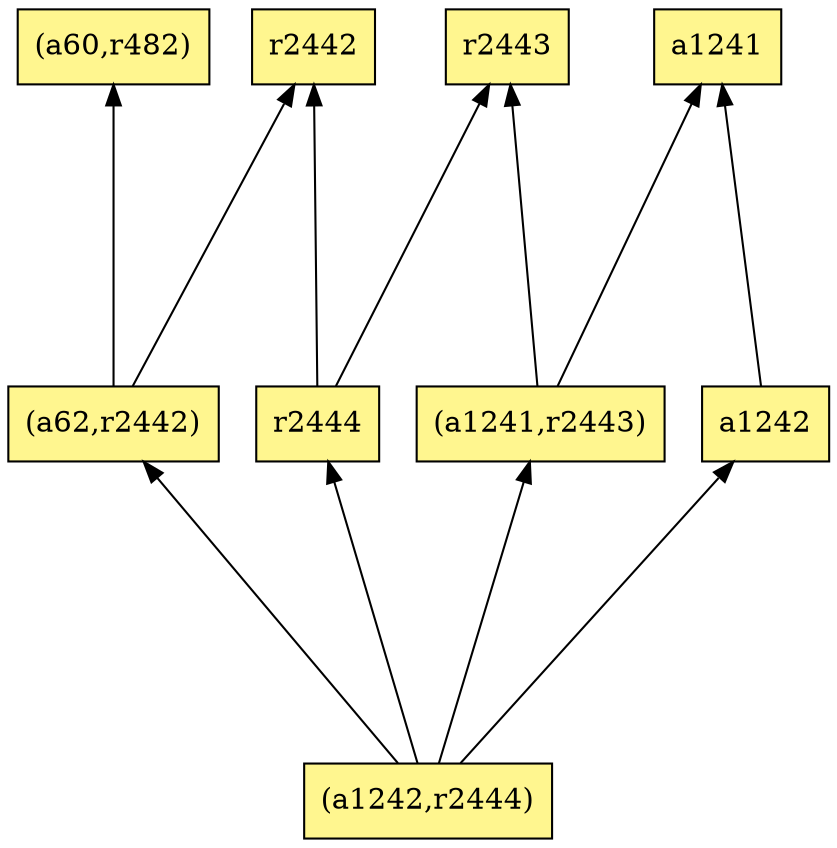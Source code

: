 digraph G {
rankdir=BT;ranksep="2.0";
"(a62,r2442)" [shape=record,fillcolor=khaki1,style=filled,label="{(a62,r2442)}"];
"r2443" [shape=record,fillcolor=khaki1,style=filled,label="{r2443}"];
"(a1241,r2443)" [shape=record,fillcolor=khaki1,style=filled,label="{(a1241,r2443)}"];
"(a1242,r2444)" [shape=record,fillcolor=khaki1,style=filled,label="{(a1242,r2444)}"];
"(a60,r482)" [shape=record,fillcolor=khaki1,style=filled,label="{(a60,r482)}"];
"a1242" [shape=record,fillcolor=khaki1,style=filled,label="{a1242}"];
"r2444" [shape=record,fillcolor=khaki1,style=filled,label="{r2444}"];
"a1241" [shape=record,fillcolor=khaki1,style=filled,label="{a1241}"];
"r2442" [shape=record,fillcolor=khaki1,style=filled,label="{r2442}"];
"(a62,r2442)" -> "(a60,r482)"
"(a62,r2442)" -> "r2442"
"(a1241,r2443)" -> "a1241"
"(a1241,r2443)" -> "r2443"
"(a1242,r2444)" -> "(a62,r2442)"
"(a1242,r2444)" -> "(a1241,r2443)"
"(a1242,r2444)" -> "a1242"
"(a1242,r2444)" -> "r2444"
"a1242" -> "a1241"
"r2444" -> "r2443"
"r2444" -> "r2442"
}